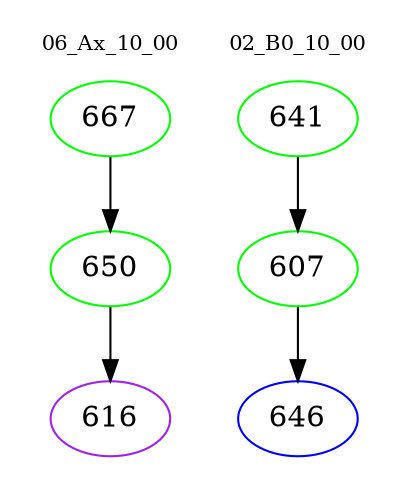 digraph{
subgraph cluster_0 {
color = white
label = "06_Ax_10_00";
fontsize=10;
T0_667 [label="667", color="green"]
T0_667 -> T0_650 [color="black"]
T0_650 [label="650", color="green"]
T0_650 -> T0_616 [color="black"]
T0_616 [label="616", color="purple"]
}
subgraph cluster_1 {
color = white
label = "02_B0_10_00";
fontsize=10;
T1_641 [label="641", color="green"]
T1_641 -> T1_607 [color="black"]
T1_607 [label="607", color="green"]
T1_607 -> T1_646 [color="black"]
T1_646 [label="646", color="blue"]
}
}
